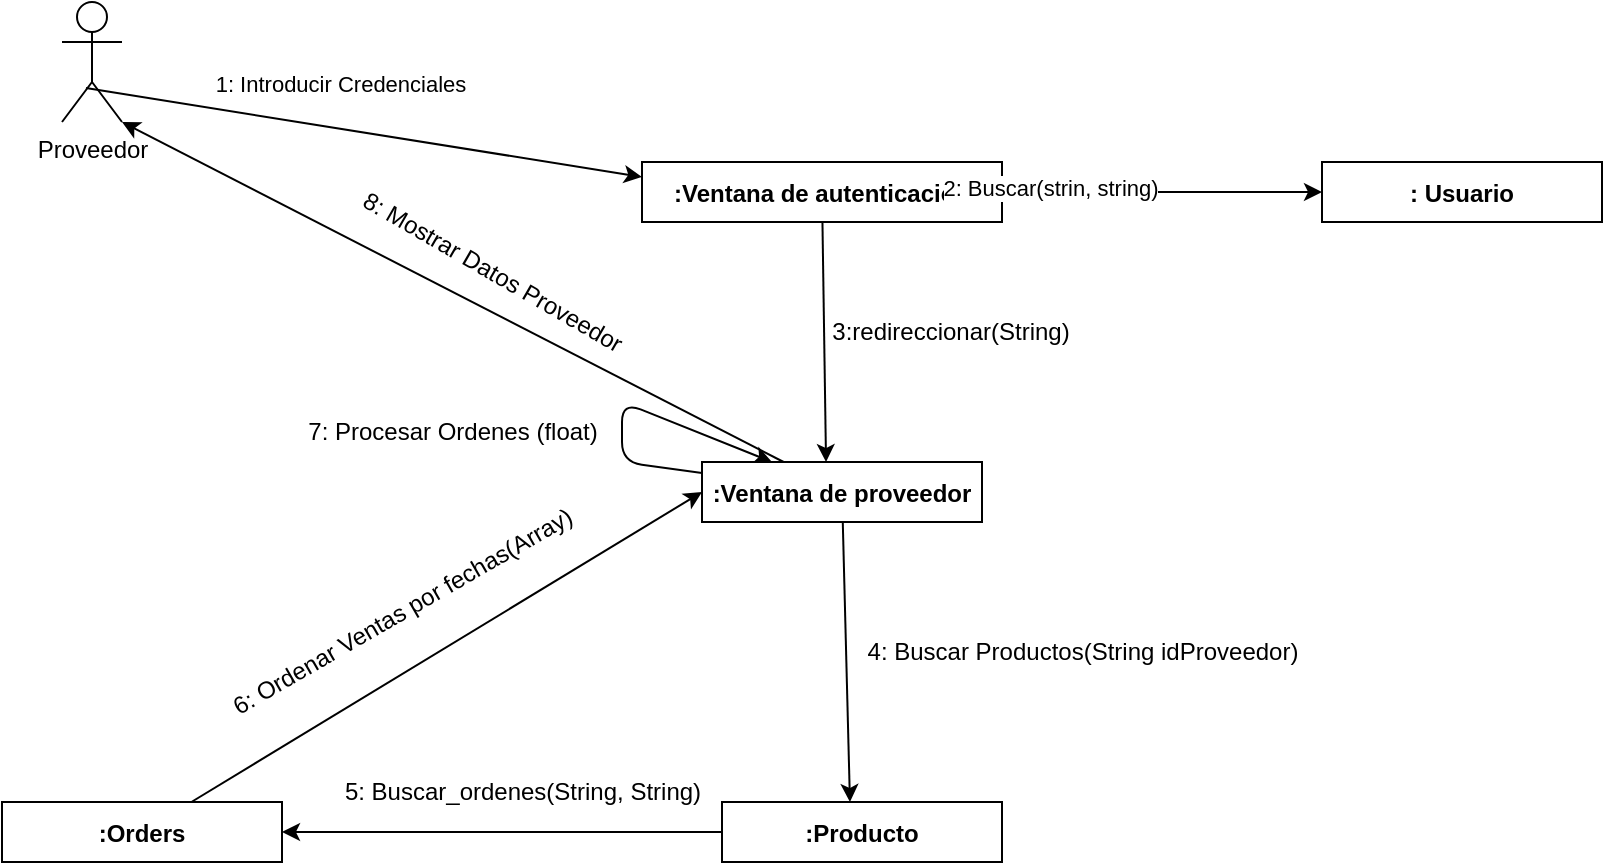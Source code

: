 <mxfile>
    <diagram id="Vj7txb7l-oxX7-6aAdQl" name="Página-1">
        <mxGraphModel dx="1999" dy="800" grid="1" gridSize="10" guides="1" tooltips="1" connect="1" arrows="1" fold="1" page="1" pageScale="1" pageWidth="827" pageHeight="1169" math="0" shadow="0">
            <root>
                <mxCell id="0"/>
                <mxCell id="1" parent="0"/>
                <mxCell id="2" value="Proveedor" style="shape=umlActor;verticalLabelPosition=bottom;verticalAlign=top;html=1;" parent="1" vertex="1">
                    <mxGeometry x="-30" y="50" width="30" height="60" as="geometry"/>
                </mxCell>
                <mxCell id="14" style="edgeStyle=none;html=1;entryX=0.457;entryY=0;entryDx=0;entryDy=0;entryPerimeter=0;" parent="1" source="3" target="13" edge="1">
                    <mxGeometry relative="1" as="geometry"/>
                </mxCell>
                <mxCell id="22" style="edgeStyle=none;html=1;entryX=0.25;entryY=0;entryDx=0;entryDy=0;" parent="1" source="3" target="3" edge="1">
                    <mxGeometry relative="1" as="geometry">
                        <mxPoint x="200" y="250" as="targetPoint"/>
                        <Array as="points">
                            <mxPoint x="250" y="280"/>
                            <mxPoint x="250" y="250"/>
                        </Array>
                    </mxGeometry>
                </mxCell>
                <mxCell id="23" style="edgeStyle=none;html=1;entryX=1;entryY=1;entryDx=0;entryDy=0;entryPerimeter=0;" parent="1" source="3" target="2" edge="1">
                    <mxGeometry relative="1" as="geometry"/>
                </mxCell>
                <mxCell id="3" value=":Ventana de proveedor" style="fontStyle=1;" parent="1" vertex="1">
                    <mxGeometry x="290" y="280" width="140" height="30" as="geometry"/>
                </mxCell>
                <mxCell id="9" style="edgeStyle=none;html=1;entryX=0;entryY=0.5;entryDx=0;entryDy=0;" parent="1" source="5" target="8" edge="1">
                    <mxGeometry relative="1" as="geometry"/>
                </mxCell>
                <mxCell id="11" style="edgeStyle=none;html=1;entryX=0.443;entryY=0;entryDx=0;entryDy=0;entryPerimeter=0;" parent="1" source="5" target="3" edge="1">
                    <mxGeometry relative="1" as="geometry"/>
                </mxCell>
                <mxCell id="5" value=":Ventana de autenticacion" style="fontStyle=1;" parent="1" vertex="1">
                    <mxGeometry x="260" y="130" width="180" height="30" as="geometry"/>
                </mxCell>
                <mxCell id="6" value="" style="endArrow=classic;html=1;exitX=0.4;exitY=0.717;exitDx=0;exitDy=0;exitPerimeter=0;entryX=0;entryY=0.25;entryDx=0;entryDy=0;" parent="1" source="2" target="5" edge="1">
                    <mxGeometry width="50" height="50" relative="1" as="geometry">
                        <mxPoint x="90" y="60" as="sourcePoint"/>
                        <mxPoint x="260" y="110" as="targetPoint"/>
                    </mxGeometry>
                </mxCell>
                <mxCell id="7" value="1: Introducir Credenciales" style="edgeLabel;html=1;align=center;verticalAlign=middle;resizable=0;points=[];" parent="6" vertex="1" connectable="0">
                    <mxGeometry x="-0.329" relative="1" as="geometry">
                        <mxPoint x="33" y="-17" as="offset"/>
                    </mxGeometry>
                </mxCell>
                <mxCell id="10" value="2: Buscar(strin, string)" style="edgeLabel;html=1;align=center;verticalAlign=middle;resizable=0;points=[];" parent="6" vertex="1" connectable="0">
                    <mxGeometry x="-0.329" relative="1" as="geometry">
                        <mxPoint x="388" y="35" as="offset"/>
                    </mxGeometry>
                </mxCell>
                <mxCell id="8" value=": Usuario" style="fontStyle=1;" parent="1" vertex="1">
                    <mxGeometry x="600" y="130" width="140" height="30" as="geometry"/>
                </mxCell>
                <mxCell id="12" value="3:redireccionar(String)" style="text;html=1;align=center;verticalAlign=middle;resizable=0;points=[];autosize=1;strokeColor=none;fillColor=none;" parent="1" vertex="1">
                    <mxGeometry x="344" y="200" width="140" height="30" as="geometry"/>
                </mxCell>
                <mxCell id="17" style="edgeStyle=none;html=1;entryX=1;entryY=0.5;entryDx=0;entryDy=0;" parent="1" source="13" target="16" edge="1">
                    <mxGeometry relative="1" as="geometry"/>
                </mxCell>
                <mxCell id="13" value=":Producto" style="fontStyle=1;" parent="1" vertex="1">
                    <mxGeometry x="300" y="450" width="140" height="30" as="geometry"/>
                </mxCell>
                <mxCell id="15" value="4: Buscar Productos(String idProveedor)" style="text;html=1;align=center;verticalAlign=middle;resizable=0;points=[];autosize=1;strokeColor=none;fillColor=none;" parent="1" vertex="1">
                    <mxGeometry x="360" y="360" width="240" height="30" as="geometry"/>
                </mxCell>
                <mxCell id="20" style="edgeStyle=none;html=1;entryX=0;entryY=0.5;entryDx=0;entryDy=0;" parent="1" source="16" target="3" edge="1">
                    <mxGeometry relative="1" as="geometry"/>
                </mxCell>
                <mxCell id="16" value=":Orders" style="fontStyle=1;" parent="1" vertex="1">
                    <mxGeometry x="-60" y="450" width="140" height="30" as="geometry"/>
                </mxCell>
                <mxCell id="18" value="5: Buscar_ordenes(String, String)" style="text;html=1;align=center;verticalAlign=middle;resizable=0;points=[];autosize=1;strokeColor=none;fillColor=none;" parent="1" vertex="1">
                    <mxGeometry x="100" y="430" width="200" height="30" as="geometry"/>
                </mxCell>
                <mxCell id="19" value="6: Ordenar Ventas por fechas(Array)" style="text;html=1;align=center;verticalAlign=middle;resizable=0;points=[];autosize=1;strokeColor=none;fillColor=none;rotation=-30;" parent="1" vertex="1">
                    <mxGeometry x="30" y="340" width="220" height="30" as="geometry"/>
                </mxCell>
                <mxCell id="21" value="7: Procesar Ordenes (float)" style="text;html=1;align=center;verticalAlign=middle;resizable=0;points=[];autosize=1;strokeColor=none;fillColor=none;rotation=0;" parent="1" vertex="1">
                    <mxGeometry x="80" y="250" width="170" height="30" as="geometry"/>
                </mxCell>
                <mxCell id="24" value="8: Mostrar Datos Proveedor" style="text;html=1;align=center;verticalAlign=middle;resizable=0;points=[];autosize=1;strokeColor=none;fillColor=none;rotation=30;" parent="1" vertex="1">
                    <mxGeometry x="100" y="170" width="170" height="30" as="geometry"/>
                </mxCell>
            </root>
        </mxGraphModel>
    </diagram>
</mxfile>